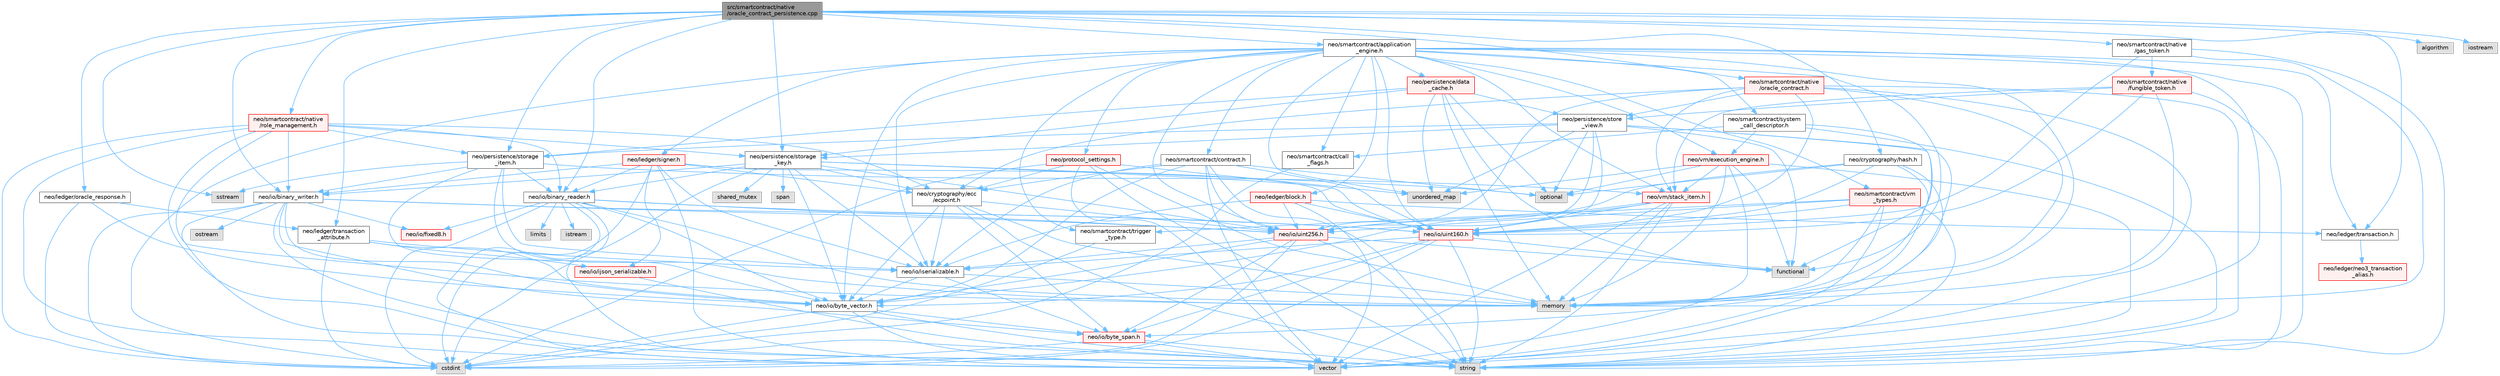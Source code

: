 digraph "src/smartcontract/native/oracle_contract_persistence.cpp"
{
 // LATEX_PDF_SIZE
  bgcolor="transparent";
  edge [fontname=Helvetica,fontsize=10,labelfontname=Helvetica,labelfontsize=10];
  node [fontname=Helvetica,fontsize=10,shape=box,height=0.2,width=0.4];
  Node1 [id="Node000001",label="src/smartcontract/native\l/oracle_contract_persistence.cpp",height=0.2,width=0.4,color="gray40", fillcolor="grey60", style="filled", fontcolor="black",tooltip=" "];
  Node1 -> Node2 [id="edge1_Node000001_Node000002",color="steelblue1",style="solid",tooltip=" "];
  Node2 [id="Node000002",label="neo/cryptography/hash.h",height=0.2,width=0.4,color="grey40", fillcolor="white", style="filled",URL="$hash_8h.html",tooltip=" "];
  Node2 -> Node3 [id="edge2_Node000002_Node000003",color="steelblue1",style="solid",tooltip=" "];
  Node3 [id="Node000003",label="neo/io/byte_span.h",height=0.2,width=0.4,color="red", fillcolor="#FFF0F0", style="filled",URL="$io_2byte__span_8h.html",tooltip=" "];
  Node3 -> Node4 [id="edge3_Node000003_Node000004",color="steelblue1",style="solid",tooltip=" "];
  Node4 [id="Node000004",label="cstdint",height=0.2,width=0.4,color="grey60", fillcolor="#E0E0E0", style="filled",tooltip=" "];
  Node3 -> Node7 [id="edge4_Node000003_Node000007",color="steelblue1",style="solid",tooltip=" "];
  Node7 [id="Node000007",label="string",height=0.2,width=0.4,color="grey60", fillcolor="#E0E0E0", style="filled",tooltip=" "];
  Node3 -> Node8 [id="edge5_Node000003_Node000008",color="steelblue1",style="solid",tooltip=" "];
  Node8 [id="Node000008",label="vector",height=0.2,width=0.4,color="grey60", fillcolor="#E0E0E0", style="filled",tooltip=" "];
  Node2 -> Node9 [id="edge6_Node000002_Node000009",color="steelblue1",style="solid",tooltip=" "];
  Node9 [id="Node000009",label="neo/io/uint160.h",height=0.2,width=0.4,color="red", fillcolor="#FFF0F0", style="filled",URL="$uint160_8h.html",tooltip=" "];
  Node9 -> Node3 [id="edge7_Node000009_Node000003",color="steelblue1",style="solid",tooltip=" "];
  Node9 -> Node10 [id="edge8_Node000009_Node000010",color="steelblue1",style="solid",tooltip=" "];
  Node10 [id="Node000010",label="neo/io/byte_vector.h",height=0.2,width=0.4,color="grey40", fillcolor="white", style="filled",URL="$io_2byte__vector_8h.html",tooltip=" "];
  Node10 -> Node3 [id="edge9_Node000010_Node000003",color="steelblue1",style="solid",tooltip=" "];
  Node10 -> Node4 [id="edge10_Node000010_Node000004",color="steelblue1",style="solid",tooltip=" "];
  Node10 -> Node7 [id="edge11_Node000010_Node000007",color="steelblue1",style="solid",tooltip=" "];
  Node10 -> Node8 [id="edge12_Node000010_Node000008",color="steelblue1",style="solid",tooltip=" "];
  Node9 -> Node11 [id="edge13_Node000009_Node000011",color="steelblue1",style="solid",tooltip=" "];
  Node11 [id="Node000011",label="neo/io/iserializable.h",height=0.2,width=0.4,color="grey40", fillcolor="white", style="filled",URL="$iserializable_8h.html",tooltip=" "];
  Node11 -> Node3 [id="edge14_Node000011_Node000003",color="steelblue1",style="solid",tooltip=" "];
  Node11 -> Node10 [id="edge15_Node000011_Node000010",color="steelblue1",style="solid",tooltip=" "];
  Node11 -> Node12 [id="edge16_Node000011_Node000012",color="steelblue1",style="solid",tooltip=" "];
  Node12 [id="Node000012",label="memory",height=0.2,width=0.4,color="grey60", fillcolor="#E0E0E0", style="filled",tooltip=" "];
  Node9 -> Node4 [id="edge17_Node000009_Node000004",color="steelblue1",style="solid",tooltip=" "];
  Node9 -> Node14 [id="edge18_Node000009_Node000014",color="steelblue1",style="solid",tooltip=" "];
  Node14 [id="Node000014",label="functional",height=0.2,width=0.4,color="grey60", fillcolor="#E0E0E0", style="filled",tooltip=" "];
  Node9 -> Node7 [id="edge19_Node000009_Node000007",color="steelblue1",style="solid",tooltip=" "];
  Node2 -> Node15 [id="edge20_Node000002_Node000015",color="steelblue1",style="solid",tooltip=" "];
  Node15 [id="Node000015",label="neo/io/uint256.h",height=0.2,width=0.4,color="red", fillcolor="#FFF0F0", style="filled",URL="$uint256_8h.html",tooltip=" "];
  Node15 -> Node3 [id="edge21_Node000015_Node000003",color="steelblue1",style="solid",tooltip=" "];
  Node15 -> Node10 [id="edge22_Node000015_Node000010",color="steelblue1",style="solid",tooltip=" "];
  Node15 -> Node11 [id="edge23_Node000015_Node000011",color="steelblue1",style="solid",tooltip=" "];
  Node15 -> Node4 [id="edge24_Node000015_Node000004",color="steelblue1",style="solid",tooltip=" "];
  Node15 -> Node14 [id="edge25_Node000015_Node000014",color="steelblue1",style="solid",tooltip=" "];
  Node15 -> Node7 [id="edge26_Node000015_Node000007",color="steelblue1",style="solid",tooltip=" "];
  Node2 -> Node17 [id="edge27_Node000002_Node000017",color="steelblue1",style="solid",tooltip=" "];
  Node17 [id="Node000017",label="optional",height=0.2,width=0.4,color="grey60", fillcolor="#E0E0E0", style="filled",tooltip=" "];
  Node2 -> Node8 [id="edge28_Node000002_Node000008",color="steelblue1",style="solid",tooltip=" "];
  Node1 -> Node18 [id="edge29_Node000001_Node000018",color="steelblue1",style="solid",tooltip=" "];
  Node18 [id="Node000018",label="neo/io/binary_reader.h",height=0.2,width=0.4,color="grey40", fillcolor="white", style="filled",URL="$binary__reader_8h.html",tooltip=" "];
  Node18 -> Node10 [id="edge30_Node000018_Node000010",color="steelblue1",style="solid",tooltip=" "];
  Node18 -> Node19 [id="edge31_Node000018_Node000019",color="steelblue1",style="solid",tooltip=" "];
  Node19 [id="Node000019",label="neo/io/fixed8.h",height=0.2,width=0.4,color="red", fillcolor="#FFF0F0", style="filled",URL="$io_2fixed8_8h.html",tooltip=" "];
  Node18 -> Node9 [id="edge32_Node000018_Node000009",color="steelblue1",style="solid",tooltip=" "];
  Node18 -> Node15 [id="edge33_Node000018_Node000015",color="steelblue1",style="solid",tooltip=" "];
  Node18 -> Node4 [id="edge34_Node000018_Node000004",color="steelblue1",style="solid",tooltip=" "];
  Node18 -> Node22 [id="edge35_Node000018_Node000022",color="steelblue1",style="solid",tooltip=" "];
  Node22 [id="Node000022",label="istream",height=0.2,width=0.4,color="grey60", fillcolor="#E0E0E0", style="filled",tooltip=" "];
  Node18 -> Node21 [id="edge36_Node000018_Node000021",color="steelblue1",style="solid",tooltip=" "];
  Node21 [id="Node000021",label="limits",height=0.2,width=0.4,color="grey60", fillcolor="#E0E0E0", style="filled",tooltip=" "];
  Node18 -> Node12 [id="edge37_Node000018_Node000012",color="steelblue1",style="solid",tooltip=" "];
  Node18 -> Node7 [id="edge38_Node000018_Node000007",color="steelblue1",style="solid",tooltip=" "];
  Node18 -> Node8 [id="edge39_Node000018_Node000008",color="steelblue1",style="solid",tooltip=" "];
  Node1 -> Node23 [id="edge40_Node000001_Node000023",color="steelblue1",style="solid",tooltip=" "];
  Node23 [id="Node000023",label="neo/io/binary_writer.h",height=0.2,width=0.4,color="grey40", fillcolor="white", style="filled",URL="$binary__writer_8h.html",tooltip=" "];
  Node23 -> Node3 [id="edge41_Node000023_Node000003",color="steelblue1",style="solid",tooltip=" "];
  Node23 -> Node10 [id="edge42_Node000023_Node000010",color="steelblue1",style="solid",tooltip=" "];
  Node23 -> Node19 [id="edge43_Node000023_Node000019",color="steelblue1",style="solid",tooltip=" "];
  Node23 -> Node9 [id="edge44_Node000023_Node000009",color="steelblue1",style="solid",tooltip=" "];
  Node23 -> Node15 [id="edge45_Node000023_Node000015",color="steelblue1",style="solid",tooltip=" "];
  Node23 -> Node4 [id="edge46_Node000023_Node000004",color="steelblue1",style="solid",tooltip=" "];
  Node23 -> Node24 [id="edge47_Node000023_Node000024",color="steelblue1",style="solid",tooltip=" "];
  Node24 [id="Node000024",label="ostream",height=0.2,width=0.4,color="grey60", fillcolor="#E0E0E0", style="filled",tooltip=" "];
  Node23 -> Node7 [id="edge48_Node000023_Node000007",color="steelblue1",style="solid",tooltip=" "];
  Node23 -> Node8 [id="edge49_Node000023_Node000008",color="steelblue1",style="solid",tooltip=" "];
  Node1 -> Node25 [id="edge50_Node000001_Node000025",color="steelblue1",style="solid",tooltip=" "];
  Node25 [id="Node000025",label="neo/ledger/oracle_response.h",height=0.2,width=0.4,color="grey40", fillcolor="white", style="filled",URL="$ledger_2oracle__response_8h.html",tooltip=" "];
  Node25 -> Node10 [id="edge51_Node000025_Node000010",color="steelblue1",style="solid",tooltip=" "];
  Node25 -> Node26 [id="edge52_Node000025_Node000026",color="steelblue1",style="solid",tooltip=" "];
  Node26 [id="Node000026",label="neo/ledger/transaction\l_attribute.h",height=0.2,width=0.4,color="grey40", fillcolor="white", style="filled",URL="$transaction__attribute_8h.html",tooltip=" "];
  Node26 -> Node10 [id="edge53_Node000026_Node000010",color="steelblue1",style="solid",tooltip=" "];
  Node26 -> Node27 [id="edge54_Node000026_Node000027",color="steelblue1",style="solid",tooltip=" "];
  Node27 [id="Node000027",label="neo/io/ijson_serializable.h",height=0.2,width=0.4,color="red", fillcolor="#FFF0F0", style="filled",URL="$ijson__serializable_8h.html",tooltip=" "];
  Node27 -> Node7 [id="edge55_Node000027_Node000007",color="steelblue1",style="solid",tooltip=" "];
  Node26 -> Node11 [id="edge56_Node000026_Node000011",color="steelblue1",style="solid",tooltip=" "];
  Node26 -> Node4 [id="edge57_Node000026_Node000004",color="steelblue1",style="solid",tooltip=" "];
  Node25 -> Node4 [id="edge58_Node000025_Node000004",color="steelblue1",style="solid",tooltip=" "];
  Node1 -> Node51 [id="edge59_Node000001_Node000051",color="steelblue1",style="solid",tooltip=" "];
  Node51 [id="Node000051",label="neo/ledger/transaction.h",height=0.2,width=0.4,color="grey40", fillcolor="white", style="filled",URL="$ledger_2transaction_8h.html",tooltip=" "];
  Node51 -> Node52 [id="edge60_Node000051_Node000052",color="steelblue1",style="solid",tooltip=" "];
  Node52 [id="Node000052",label="neo/ledger/neo3_transaction\l_alias.h",height=0.2,width=0.4,color="red", fillcolor="#FFF0F0", style="filled",URL="$neo3__transaction__alias_8h.html",tooltip=" "];
  Node1 -> Node26 [id="edge61_Node000001_Node000026",color="steelblue1",style="solid",tooltip=" "];
  Node1 -> Node65 [id="edge62_Node000001_Node000065",color="steelblue1",style="solid",tooltip=" "];
  Node65 [id="Node000065",label="neo/persistence/storage\l_item.h",height=0.2,width=0.4,color="grey40", fillcolor="white", style="filled",URL="$persistence_2storage__item_8h.html",tooltip=" "];
  Node65 -> Node18 [id="edge63_Node000065_Node000018",color="steelblue1",style="solid",tooltip=" "];
  Node65 -> Node23 [id="edge64_Node000065_Node000023",color="steelblue1",style="solid",tooltip=" "];
  Node65 -> Node10 [id="edge65_Node000065_Node000010",color="steelblue1",style="solid",tooltip=" "];
  Node65 -> Node11 [id="edge66_Node000065_Node000011",color="steelblue1",style="solid",tooltip=" "];
  Node65 -> Node66 [id="edge67_Node000065_Node000066",color="steelblue1",style="solid",tooltip=" "];
  Node66 [id="Node000066",label="neo/vm/stack_item.h",height=0.2,width=0.4,color="red", fillcolor="#FFF0F0", style="filled",URL="$stack__item_8h.html",tooltip=" "];
  Node66 -> Node10 [id="edge68_Node000066_Node000010",color="steelblue1",style="solid",tooltip=" "];
  Node66 -> Node9 [id="edge69_Node000066_Node000009",color="steelblue1",style="solid",tooltip=" "];
  Node66 -> Node15 [id="edge70_Node000066_Node000015",color="steelblue1",style="solid",tooltip=" "];
  Node66 -> Node12 [id="edge71_Node000066_Node000012",color="steelblue1",style="solid",tooltip=" "];
  Node66 -> Node7 [id="edge72_Node000066_Node000007",color="steelblue1",style="solid",tooltip=" "];
  Node66 -> Node8 [id="edge73_Node000066_Node000008",color="steelblue1",style="solid",tooltip=" "];
  Node65 -> Node12 [id="edge74_Node000065_Node000012",color="steelblue1",style="solid",tooltip=" "];
  Node65 -> Node70 [id="edge75_Node000065_Node000070",color="steelblue1",style="solid",tooltip=" "];
  Node70 [id="Node000070",label="sstream",height=0.2,width=0.4,color="grey60", fillcolor="#E0E0E0", style="filled",tooltip=" "];
  Node1 -> Node71 [id="edge76_Node000001_Node000071",color="steelblue1",style="solid",tooltip=" "];
  Node71 [id="Node000071",label="neo/persistence/storage\l_key.h",height=0.2,width=0.4,color="grey40", fillcolor="white", style="filled",URL="$persistence_2storage__key_8h.html",tooltip=" "];
  Node71 -> Node56 [id="edge77_Node000071_Node000056",color="steelblue1",style="solid",tooltip=" "];
  Node56 [id="Node000056",label="neo/cryptography/ecc\l/ecpoint.h",height=0.2,width=0.4,color="grey40", fillcolor="white", style="filled",URL="$ecpoint_8h.html",tooltip=" "];
  Node56 -> Node3 [id="edge78_Node000056_Node000003",color="steelblue1",style="solid",tooltip=" "];
  Node56 -> Node10 [id="edge79_Node000056_Node000010",color="steelblue1",style="solid",tooltip=" "];
  Node56 -> Node11 [id="edge80_Node000056_Node000011",color="steelblue1",style="solid",tooltip=" "];
  Node56 -> Node15 [id="edge81_Node000056_Node000015",color="steelblue1",style="solid",tooltip=" "];
  Node56 -> Node12 [id="edge82_Node000056_Node000012",color="steelblue1",style="solid",tooltip=" "];
  Node56 -> Node7 [id="edge83_Node000056_Node000007",color="steelblue1",style="solid",tooltip=" "];
  Node71 -> Node18 [id="edge84_Node000071_Node000018",color="steelblue1",style="solid",tooltip=" "];
  Node71 -> Node23 [id="edge85_Node000071_Node000023",color="steelblue1",style="solid",tooltip=" "];
  Node71 -> Node10 [id="edge86_Node000071_Node000010",color="steelblue1",style="solid",tooltip=" "];
  Node71 -> Node11 [id="edge87_Node000071_Node000011",color="steelblue1",style="solid",tooltip=" "];
  Node71 -> Node9 [id="edge88_Node000071_Node000009",color="steelblue1",style="solid",tooltip=" "];
  Node71 -> Node15 [id="edge89_Node000071_Node000015",color="steelblue1",style="solid",tooltip=" "];
  Node71 -> Node4 [id="edge90_Node000071_Node000004",color="steelblue1",style="solid",tooltip=" "];
  Node71 -> Node17 [id="edge91_Node000071_Node000017",color="steelblue1",style="solid",tooltip=" "];
  Node71 -> Node72 [id="edge92_Node000071_Node000072",color="steelblue1",style="solid",tooltip=" "];
  Node72 [id="Node000072",label="shared_mutex",height=0.2,width=0.4,color="grey60", fillcolor="#E0E0E0", style="filled",tooltip=" "];
  Node71 -> Node73 [id="edge93_Node000071_Node000073",color="steelblue1",style="solid",tooltip=" "];
  Node73 [id="Node000073",label="span",height=0.2,width=0.4,color="grey60", fillcolor="#E0E0E0", style="filled",tooltip=" "];
  Node1 -> Node74 [id="edge94_Node000001_Node000074",color="steelblue1",style="solid",tooltip=" "];
  Node74 [id="Node000074",label="neo/smartcontract/application\l_engine.h",height=0.2,width=0.4,color="grey40", fillcolor="white", style="filled",URL="$application__engine_8h.html",tooltip=" "];
  Node74 -> Node10 [id="edge95_Node000074_Node000010",color="steelblue1",style="solid",tooltip=" "];
  Node74 -> Node11 [id="edge96_Node000074_Node000011",color="steelblue1",style="solid",tooltip=" "];
  Node74 -> Node9 [id="edge97_Node000074_Node000009",color="steelblue1",style="solid",tooltip=" "];
  Node74 -> Node15 [id="edge98_Node000074_Node000015",color="steelblue1",style="solid",tooltip=" "];
  Node74 -> Node75 [id="edge99_Node000074_Node000075",color="steelblue1",style="solid",tooltip=" "];
  Node75 [id="Node000075",label="neo/ledger/block.h",height=0.2,width=0.4,color="red", fillcolor="#FFF0F0", style="filled",URL="$ledger_2block_8h.html",tooltip=" "];
  Node75 -> Node11 [id="edge100_Node000075_Node000011",color="steelblue1",style="solid",tooltip=" "];
  Node75 -> Node9 [id="edge101_Node000075_Node000009",color="steelblue1",style="solid",tooltip=" "];
  Node75 -> Node15 [id="edge102_Node000075_Node000015",color="steelblue1",style="solid",tooltip=" "];
  Node75 -> Node51 [id="edge103_Node000075_Node000051",color="steelblue1",style="solid",tooltip=" "];
  Node75 -> Node8 [id="edge104_Node000075_Node000008",color="steelblue1",style="solid",tooltip=" "];
  Node74 -> Node55 [id="edge105_Node000074_Node000055",color="steelblue1",style="solid",tooltip=" "];
  Node55 [id="Node000055",label="neo/ledger/signer.h",height=0.2,width=0.4,color="red", fillcolor="#FFF0F0", style="filled",URL="$signer_8h.html",tooltip=" "];
  Node55 -> Node56 [id="edge106_Node000055_Node000056",color="steelblue1",style="solid",tooltip=" "];
  Node55 -> Node18 [id="edge107_Node000055_Node000018",color="steelblue1",style="solid",tooltip=" "];
  Node55 -> Node23 [id="edge108_Node000055_Node000023",color="steelblue1",style="solid",tooltip=" "];
  Node55 -> Node27 [id="edge109_Node000055_Node000027",color="steelblue1",style="solid",tooltip=" "];
  Node55 -> Node11 [id="edge110_Node000055_Node000011",color="steelblue1",style="solid",tooltip=" "];
  Node55 -> Node9 [id="edge111_Node000055_Node000009",color="steelblue1",style="solid",tooltip=" "];
  Node55 -> Node4 [id="edge112_Node000055_Node000004",color="steelblue1",style="solid",tooltip=" "];
  Node55 -> Node8 [id="edge113_Node000055_Node000008",color="steelblue1",style="solid",tooltip=" "];
  Node74 -> Node51 [id="edge114_Node000074_Node000051",color="steelblue1",style="solid",tooltip=" "];
  Node74 -> Node78 [id="edge115_Node000074_Node000078",color="steelblue1",style="solid",tooltip=" "];
  Node78 [id="Node000078",label="neo/persistence/data\l_cache.h",height=0.2,width=0.4,color="red", fillcolor="#FFF0F0", style="filled",URL="$data__cache_8h.html",tooltip=" "];
  Node78 -> Node65 [id="edge116_Node000078_Node000065",color="steelblue1",style="solid",tooltip=" "];
  Node78 -> Node71 [id="edge117_Node000078_Node000071",color="steelblue1",style="solid",tooltip=" "];
  Node78 -> Node80 [id="edge118_Node000078_Node000080",color="steelblue1",style="solid",tooltip=" "];
  Node80 [id="Node000080",label="neo/persistence/store\l_view.h",height=0.2,width=0.4,color="grey40", fillcolor="white", style="filled",URL="$store__view_8h.html",tooltip=" "];
  Node80 -> Node9 [id="edge119_Node000080_Node000009",color="steelblue1",style="solid",tooltip=" "];
  Node80 -> Node15 [id="edge120_Node000080_Node000015",color="steelblue1",style="solid",tooltip=" "];
  Node80 -> Node65 [id="edge121_Node000080_Node000065",color="steelblue1",style="solid",tooltip=" "];
  Node80 -> Node71 [id="edge122_Node000080_Node000071",color="steelblue1",style="solid",tooltip=" "];
  Node80 -> Node14 [id="edge123_Node000080_Node000014",color="steelblue1",style="solid",tooltip=" "];
  Node80 -> Node12 [id="edge124_Node000080_Node000012",color="steelblue1",style="solid",tooltip=" "];
  Node80 -> Node17 [id="edge125_Node000080_Node000017",color="steelblue1",style="solid",tooltip=" "];
  Node80 -> Node38 [id="edge126_Node000080_Node000038",color="steelblue1",style="solid",tooltip=" "];
  Node38 [id="Node000038",label="unordered_map",height=0.2,width=0.4,color="grey60", fillcolor="#E0E0E0", style="filled",tooltip=" "];
  Node80 -> Node8 [id="edge127_Node000080_Node000008",color="steelblue1",style="solid",tooltip=" "];
  Node78 -> Node14 [id="edge128_Node000078_Node000014",color="steelblue1",style="solid",tooltip=" "];
  Node78 -> Node12 [id="edge129_Node000078_Node000012",color="steelblue1",style="solid",tooltip=" "];
  Node78 -> Node17 [id="edge130_Node000078_Node000017",color="steelblue1",style="solid",tooltip=" "];
  Node78 -> Node38 [id="edge131_Node000078_Node000038",color="steelblue1",style="solid",tooltip=" "];
  Node74 -> Node81 [id="edge132_Node000074_Node000081",color="steelblue1",style="solid",tooltip=" "];
  Node81 [id="Node000081",label="neo/protocol_settings.h",height=0.2,width=0.4,color="red", fillcolor="#FFF0F0", style="filled",URL="$protocol__settings_8h.html",tooltip=" "];
  Node81 -> Node56 [id="edge133_Node000081_Node000056",color="steelblue1",style="solid",tooltip=" "];
  Node81 -> Node4 [id="edge134_Node000081_Node000004",color="steelblue1",style="solid",tooltip=" "];
  Node81 -> Node12 [id="edge135_Node000081_Node000012",color="steelblue1",style="solid",tooltip=" "];
  Node81 -> Node7 [id="edge136_Node000081_Node000007",color="steelblue1",style="solid",tooltip=" "];
  Node81 -> Node38 [id="edge137_Node000081_Node000038",color="steelblue1",style="solid",tooltip=" "];
  Node81 -> Node8 [id="edge138_Node000081_Node000008",color="steelblue1",style="solid",tooltip=" "];
  Node74 -> Node83 [id="edge139_Node000074_Node000083",color="steelblue1",style="solid",tooltip=" "];
  Node83 [id="Node000083",label="neo/smartcontract/call\l_flags.h",height=0.2,width=0.4,color="grey40", fillcolor="white", style="filled",URL="$call__flags_8h.html",tooltip=" "];
  Node83 -> Node4 [id="edge140_Node000083_Node000004",color="steelblue1",style="solid",tooltip=" "];
  Node74 -> Node84 [id="edge141_Node000074_Node000084",color="steelblue1",style="solid",tooltip=" "];
  Node84 [id="Node000084",label="neo/smartcontract/contract.h",height=0.2,width=0.4,color="grey40", fillcolor="white", style="filled",URL="$contract_8h.html",tooltip=" "];
  Node84 -> Node56 [id="edge142_Node000084_Node000056",color="steelblue1",style="solid",tooltip=" "];
  Node84 -> Node10 [id="edge143_Node000084_Node000010",color="steelblue1",style="solid",tooltip=" "];
  Node84 -> Node11 [id="edge144_Node000084_Node000011",color="steelblue1",style="solid",tooltip=" "];
  Node84 -> Node9 [id="edge145_Node000084_Node000009",color="steelblue1",style="solid",tooltip=" "];
  Node84 -> Node15 [id="edge146_Node000084_Node000015",color="steelblue1",style="solid",tooltip=" "];
  Node84 -> Node17 [id="edge147_Node000084_Node000017",color="steelblue1",style="solid",tooltip=" "];
  Node84 -> Node7 [id="edge148_Node000084_Node000007",color="steelblue1",style="solid",tooltip=" "];
  Node84 -> Node8 [id="edge149_Node000084_Node000008",color="steelblue1",style="solid",tooltip=" "];
  Node74 -> Node85 [id="edge150_Node000074_Node000085",color="steelblue1",style="solid",tooltip=" "];
  Node85 [id="Node000085",label="neo/smartcontract/system\l_call_descriptor.h",height=0.2,width=0.4,color="grey40", fillcolor="white", style="filled",URL="$system__call__descriptor_8h.html",tooltip=" "];
  Node85 -> Node83 [id="edge151_Node000085_Node000083",color="steelblue1",style="solid",tooltip=" "];
  Node85 -> Node86 [id="edge152_Node000085_Node000086",color="steelblue1",style="solid",tooltip=" "];
  Node86 [id="Node000086",label="neo/vm/execution_engine.h",height=0.2,width=0.4,color="red", fillcolor="#FFF0F0", style="filled",URL="$execution__engine_8h.html",tooltip=" "];
  Node86 -> Node66 [id="edge153_Node000086_Node000066",color="steelblue1",style="solid",tooltip=" "];
  Node86 -> Node14 [id="edge154_Node000086_Node000014",color="steelblue1",style="solid",tooltip=" "];
  Node86 -> Node12 [id="edge155_Node000086_Node000012",color="steelblue1",style="solid",tooltip=" "];
  Node86 -> Node17 [id="edge156_Node000086_Node000017",color="steelblue1",style="solid",tooltip=" "];
  Node86 -> Node7 [id="edge157_Node000086_Node000007",color="steelblue1",style="solid",tooltip=" "];
  Node86 -> Node38 [id="edge158_Node000086_Node000038",color="steelblue1",style="solid",tooltip=" "];
  Node86 -> Node8 [id="edge159_Node000086_Node000008",color="steelblue1",style="solid",tooltip=" "];
  Node85 -> Node14 [id="edge160_Node000085_Node000014",color="steelblue1",style="solid",tooltip=" "];
  Node85 -> Node7 [id="edge161_Node000085_Node000007",color="steelblue1",style="solid",tooltip=" "];
  Node74 -> Node100 [id="edge162_Node000074_Node000100",color="steelblue1",style="solid",tooltip=" "];
  Node100 [id="Node000100",label="neo/smartcontract/trigger\l_type.h",height=0.2,width=0.4,color="grey40", fillcolor="white", style="filled",URL="$trigger__type_8h.html",tooltip=" "];
  Node100 -> Node4 [id="edge163_Node000100_Node000004",color="steelblue1",style="solid",tooltip=" "];
  Node74 -> Node101 [id="edge164_Node000074_Node000101",color="steelblue1",style="solid",tooltip=" "];
  Node101 [id="Node000101",label="neo/smartcontract/vm\l_types.h",height=0.2,width=0.4,color="red", fillcolor="#FFF0F0", style="filled",URL="$vm__types_8h.html",tooltip=" "];
  Node101 -> Node9 [id="edge165_Node000101_Node000009",color="steelblue1",style="solid",tooltip=" "];
  Node101 -> Node15 [id="edge166_Node000101_Node000015",color="steelblue1",style="solid",tooltip=" "];
  Node101 -> Node100 [id="edge167_Node000101_Node000100",color="steelblue1",style="solid",tooltip=" "];
  Node101 -> Node12 [id="edge168_Node000101_Node000012",color="steelblue1",style="solid",tooltip=" "];
  Node101 -> Node7 [id="edge169_Node000101_Node000007",color="steelblue1",style="solid",tooltip=" "];
  Node101 -> Node8 [id="edge170_Node000101_Node000008",color="steelblue1",style="solid",tooltip=" "];
  Node74 -> Node86 [id="edge171_Node000074_Node000086",color="steelblue1",style="solid",tooltip=" "];
  Node74 -> Node66 [id="edge172_Node000074_Node000066",color="steelblue1",style="solid",tooltip=" "];
  Node74 -> Node4 [id="edge173_Node000074_Node000004",color="steelblue1",style="solid",tooltip=" "];
  Node74 -> Node14 [id="edge174_Node000074_Node000014",color="steelblue1",style="solid",tooltip=" "];
  Node74 -> Node12 [id="edge175_Node000074_Node000012",color="steelblue1",style="solid",tooltip=" "];
  Node74 -> Node7 [id="edge176_Node000074_Node000007",color="steelblue1",style="solid",tooltip=" "];
  Node74 -> Node38 [id="edge177_Node000074_Node000038",color="steelblue1",style="solid",tooltip=" "];
  Node74 -> Node8 [id="edge178_Node000074_Node000008",color="steelblue1",style="solid",tooltip=" "];
  Node1 -> Node102 [id="edge179_Node000001_Node000102",color="steelblue1",style="solid",tooltip=" "];
  Node102 [id="Node000102",label="neo/smartcontract/native\l/gas_token.h",height=0.2,width=0.4,color="grey40", fillcolor="white", style="filled",URL="$gas__token_8h.html",tooltip=" "];
  Node102 -> Node9 [id="edge180_Node000102_Node000009",color="steelblue1",style="solid",tooltip=" "];
  Node102 -> Node103 [id="edge181_Node000102_Node000103",color="steelblue1",style="solid",tooltip=" "];
  Node103 [id="Node000103",label="neo/smartcontract/native\l/fungible_token.h",height=0.2,width=0.4,color="red", fillcolor="#FFF0F0", style="filled",URL="$fungible__token_8h.html",tooltip=" "];
  Node103 -> Node9 [id="edge182_Node000103_Node000009",color="steelblue1",style="solid",tooltip=" "];
  Node103 -> Node80 [id="edge183_Node000103_Node000080",color="steelblue1",style="solid",tooltip=" "];
  Node103 -> Node66 [id="edge184_Node000103_Node000066",color="steelblue1",style="solid",tooltip=" "];
  Node103 -> Node12 [id="edge185_Node000103_Node000012",color="steelblue1",style="solid",tooltip=" "];
  Node103 -> Node7 [id="edge186_Node000103_Node000007",color="steelblue1",style="solid",tooltip=" "];
  Node102 -> Node12 [id="edge187_Node000102_Node000012",color="steelblue1",style="solid",tooltip=" "];
  Node102 -> Node7 [id="edge188_Node000102_Node000007",color="steelblue1",style="solid",tooltip=" "];
  Node1 -> Node105 [id="edge189_Node000001_Node000105",color="steelblue1",style="solid",tooltip=" "];
  Node105 [id="Node000105",label="neo/smartcontract/native\l/oracle_contract.h",height=0.2,width=0.4,color="red", fillcolor="#FFF0F0", style="filled",URL="$oracle__contract_8h.html",tooltip=" "];
  Node105 -> Node56 [id="edge190_Node000105_Node000056",color="steelblue1",style="solid",tooltip=" "];
  Node105 -> Node9 [id="edge191_Node000105_Node000009",color="steelblue1",style="solid",tooltip=" "];
  Node105 -> Node15 [id="edge192_Node000105_Node000015",color="steelblue1",style="solid",tooltip=" "];
  Node105 -> Node80 [id="edge193_Node000105_Node000080",color="steelblue1",style="solid",tooltip=" "];
  Node105 -> Node66 [id="edge194_Node000105_Node000066",color="steelblue1",style="solid",tooltip=" "];
  Node105 -> Node12 [id="edge195_Node000105_Node000012",color="steelblue1",style="solid",tooltip=" "];
  Node105 -> Node7 [id="edge196_Node000105_Node000007",color="steelblue1",style="solid",tooltip=" "];
  Node105 -> Node8 [id="edge197_Node000105_Node000008",color="steelblue1",style="solid",tooltip=" "];
  Node1 -> Node108 [id="edge198_Node000001_Node000108",color="steelblue1",style="solid",tooltip=" "];
  Node108 [id="Node000108",label="neo/smartcontract/native\l/role_management.h",height=0.2,width=0.4,color="red", fillcolor="#FFF0F0", style="filled",URL="$role__management_8h.html",tooltip=" "];
  Node108 -> Node56 [id="edge199_Node000108_Node000056",color="steelblue1",style="solid",tooltip=" "];
  Node108 -> Node18 [id="edge200_Node000108_Node000018",color="steelblue1",style="solid",tooltip=" "];
  Node108 -> Node23 [id="edge201_Node000108_Node000023",color="steelblue1",style="solid",tooltip=" "];
  Node108 -> Node65 [id="edge202_Node000108_Node000065",color="steelblue1",style="solid",tooltip=" "];
  Node108 -> Node71 [id="edge203_Node000108_Node000071",color="steelblue1",style="solid",tooltip=" "];
  Node108 -> Node4 [id="edge204_Node000108_Node000004",color="steelblue1",style="solid",tooltip=" "];
  Node108 -> Node12 [id="edge205_Node000108_Node000012",color="steelblue1",style="solid",tooltip=" "];
  Node108 -> Node7 [id="edge206_Node000108_Node000007",color="steelblue1",style="solid",tooltip=" "];
  Node108 -> Node8 [id="edge207_Node000108_Node000008",color="steelblue1",style="solid",tooltip=" "];
  Node1 -> Node29 [id="edge208_Node000001_Node000029",color="steelblue1",style="solid",tooltip=" "];
  Node29 [id="Node000029",label="algorithm",height=0.2,width=0.4,color="grey60", fillcolor="#E0E0E0", style="filled",tooltip=" "];
  Node1 -> Node109 [id="edge209_Node000001_Node000109",color="steelblue1",style="solid",tooltip=" "];
  Node109 [id="Node000109",label="iostream",height=0.2,width=0.4,color="grey60", fillcolor="#E0E0E0", style="filled",tooltip=" "];
  Node1 -> Node70 [id="edge210_Node000001_Node000070",color="steelblue1",style="solid",tooltip=" "];
}
